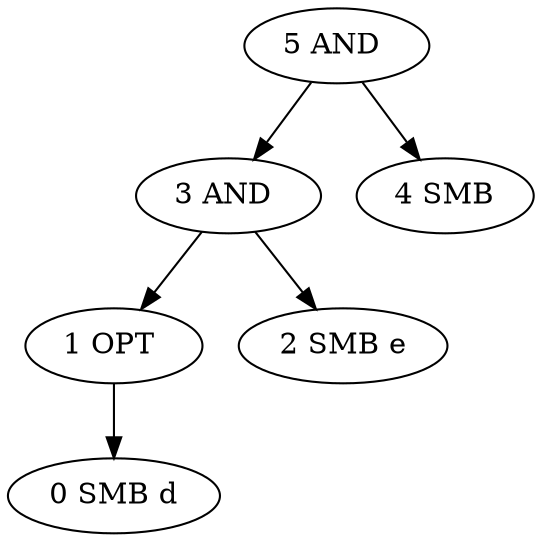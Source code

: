 digraph lalrc
{
    5 [label="5 AND "];
    3 [label="3 AND "];
    1 [label="1 OPT "];
    0 [label="0 SMB d"];
    2 [label="2 SMB e"];
    4 [label="4 SMB"];
    
    5 -> 3;
    5 -> 4;
    3 -> 1;
    3 -> 2;
    1 -> 0;
}
